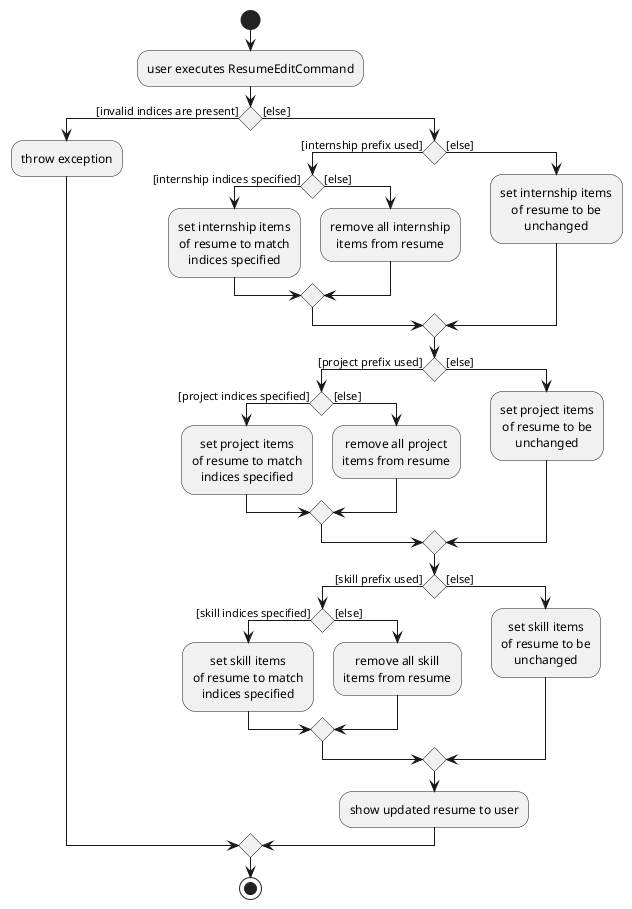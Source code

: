 @startuml
skinparam defaultTextAlignment center

start
:user executes ResumeEditCommand;

if () then ([invalid indices are present])
    :throw exception;
else ([else])
    if () then ([internship prefix used])
        if () then ([internship indices specified])
            :set internship items
            of resume to match
            indices specified;
        else ([else])
            :remove all internship
            items from resume;
        endif
    else ([else])
        :set internship items
        of resume to be
        unchanged;
    endif
    if () then ([project prefix used])
        if () then ([project indices specified])
            :set project items
            of resume to match
            indices specified;
        else ([else])
            :remove all project
            items from resume;
        endif
    else ([else])
        :set project items
        of resume to be
        unchanged;
    endif
    if () then ([skill prefix used])
        if () then ([skill indices specified])
            :set skill items
            of resume to match
            indices specified;
        else ([else])
            :remove all skill
            items from resume;
        endif
    else ([else])
        :set skill items
        of resume to be
        unchanged;
    endif
    :show updated resume to user;

endif
stop
@enduml
